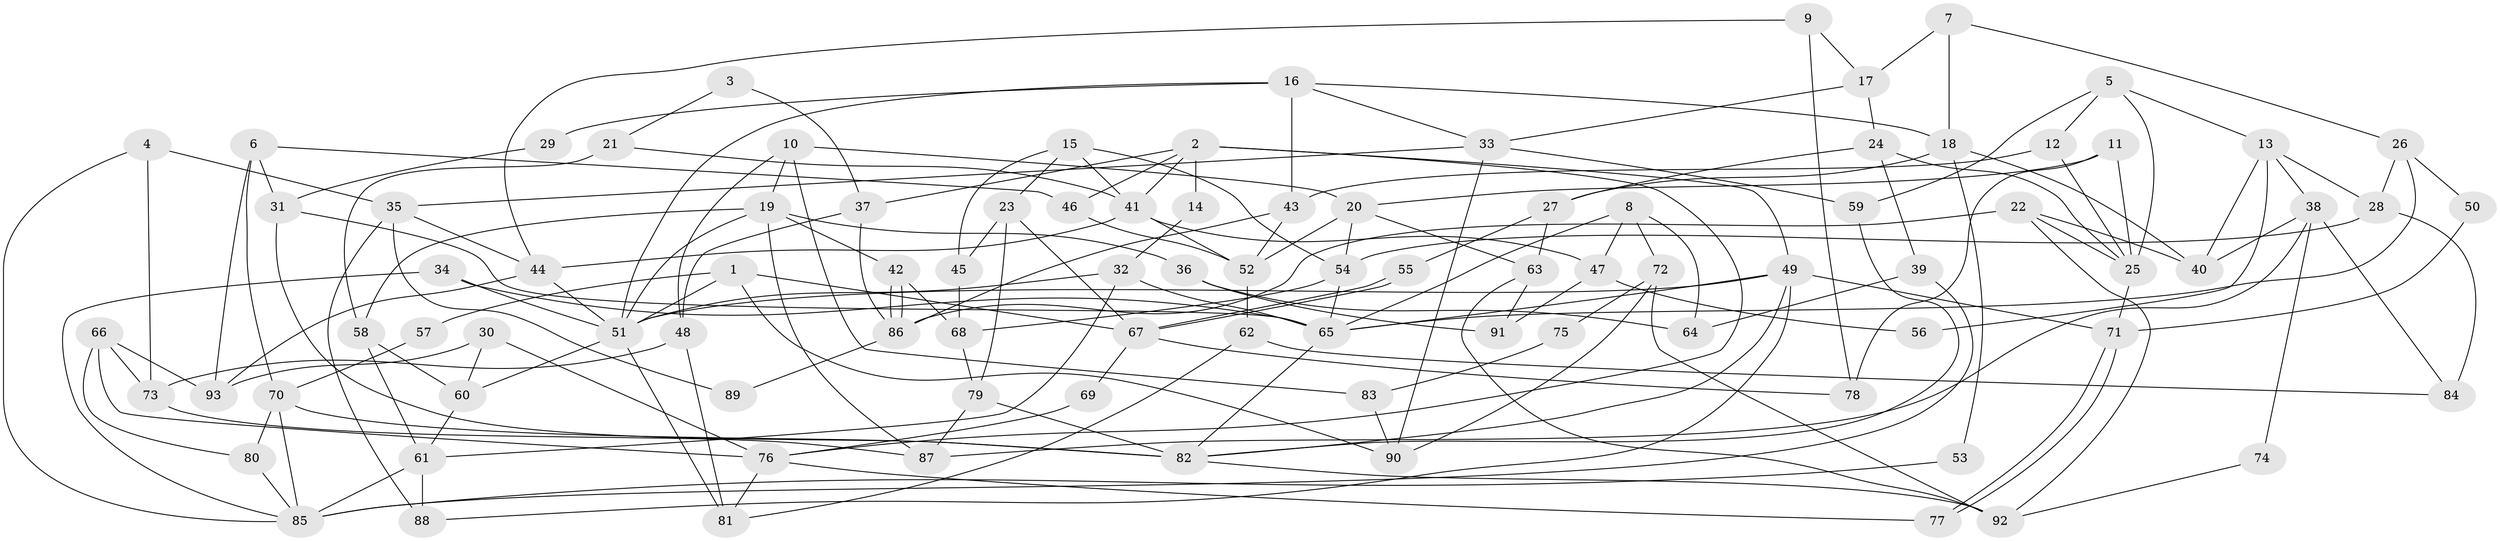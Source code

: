 // coarse degree distribution, {6: 0.16666666666666666, 10: 0.018518518518518517, 3: 0.09259259259259259, 4: 0.2037037037037037, 5: 0.24074074074074073, 2: 0.09259259259259259, 7: 0.09259259259259259, 8: 0.037037037037037035, 9: 0.037037037037037035, 13: 0.018518518518518517}
// Generated by graph-tools (version 1.1) at 2025/41/03/06/25 10:41:56]
// undirected, 93 vertices, 186 edges
graph export_dot {
graph [start="1"]
  node [color=gray90,style=filled];
  1;
  2;
  3;
  4;
  5;
  6;
  7;
  8;
  9;
  10;
  11;
  12;
  13;
  14;
  15;
  16;
  17;
  18;
  19;
  20;
  21;
  22;
  23;
  24;
  25;
  26;
  27;
  28;
  29;
  30;
  31;
  32;
  33;
  34;
  35;
  36;
  37;
  38;
  39;
  40;
  41;
  42;
  43;
  44;
  45;
  46;
  47;
  48;
  49;
  50;
  51;
  52;
  53;
  54;
  55;
  56;
  57;
  58;
  59;
  60;
  61;
  62;
  63;
  64;
  65;
  66;
  67;
  68;
  69;
  70;
  71;
  72;
  73;
  74;
  75;
  76;
  77;
  78;
  79;
  80;
  81;
  82;
  83;
  84;
  85;
  86;
  87;
  88;
  89;
  90;
  91;
  92;
  93;
  1 -- 67;
  1 -- 51;
  1 -- 57;
  1 -- 90;
  2 -- 49;
  2 -- 37;
  2 -- 14;
  2 -- 41;
  2 -- 46;
  2 -- 76;
  3 -- 37;
  3 -- 21;
  4 -- 85;
  4 -- 35;
  4 -- 73;
  5 -- 13;
  5 -- 12;
  5 -- 25;
  5 -- 59;
  6 -- 70;
  6 -- 31;
  6 -- 46;
  6 -- 93;
  7 -- 26;
  7 -- 18;
  7 -- 17;
  8 -- 64;
  8 -- 72;
  8 -- 47;
  8 -- 65;
  9 -- 17;
  9 -- 44;
  9 -- 78;
  10 -- 19;
  10 -- 20;
  10 -- 48;
  10 -- 83;
  11 -- 25;
  11 -- 78;
  11 -- 20;
  12 -- 43;
  12 -- 25;
  13 -- 38;
  13 -- 40;
  13 -- 28;
  13 -- 56;
  14 -- 32;
  15 -- 41;
  15 -- 54;
  15 -- 23;
  15 -- 45;
  16 -- 33;
  16 -- 51;
  16 -- 18;
  16 -- 29;
  16 -- 43;
  17 -- 33;
  17 -- 24;
  18 -- 40;
  18 -- 27;
  18 -- 53;
  19 -- 51;
  19 -- 87;
  19 -- 36;
  19 -- 42;
  19 -- 58;
  20 -- 54;
  20 -- 52;
  20 -- 63;
  21 -- 58;
  21 -- 41;
  22 -- 25;
  22 -- 86;
  22 -- 40;
  22 -- 92;
  23 -- 79;
  23 -- 45;
  23 -- 67;
  24 -- 25;
  24 -- 27;
  24 -- 39;
  25 -- 71;
  26 -- 65;
  26 -- 28;
  26 -- 50;
  27 -- 55;
  27 -- 63;
  28 -- 54;
  28 -- 84;
  29 -- 31;
  30 -- 93;
  30 -- 76;
  30 -- 60;
  31 -- 82;
  31 -- 65;
  32 -- 65;
  32 -- 51;
  32 -- 61;
  33 -- 35;
  33 -- 59;
  33 -- 90;
  34 -- 51;
  34 -- 65;
  34 -- 85;
  35 -- 88;
  35 -- 44;
  35 -- 89;
  36 -- 91;
  36 -- 64;
  37 -- 86;
  37 -- 48;
  38 -- 87;
  38 -- 84;
  38 -- 40;
  38 -- 74;
  39 -- 85;
  39 -- 64;
  41 -- 52;
  41 -- 44;
  41 -- 47;
  42 -- 86;
  42 -- 86;
  42 -- 68;
  43 -- 52;
  43 -- 86;
  44 -- 51;
  44 -- 93;
  45 -- 68;
  46 -- 52;
  47 -- 56;
  47 -- 91;
  48 -- 73;
  48 -- 81;
  49 -- 65;
  49 -- 51;
  49 -- 71;
  49 -- 82;
  49 -- 88;
  50 -- 71;
  51 -- 81;
  51 -- 60;
  52 -- 62;
  53 -- 85;
  54 -- 68;
  54 -- 65;
  55 -- 67;
  55 -- 67;
  57 -- 70;
  58 -- 60;
  58 -- 61;
  59 -- 82;
  60 -- 61;
  61 -- 85;
  61 -- 88;
  62 -- 81;
  62 -- 84;
  63 -- 91;
  63 -- 92;
  65 -- 82;
  66 -- 93;
  66 -- 80;
  66 -- 73;
  66 -- 76;
  67 -- 69;
  67 -- 78;
  68 -- 79;
  69 -- 76;
  70 -- 85;
  70 -- 82;
  70 -- 80;
  71 -- 77;
  71 -- 77;
  72 -- 92;
  72 -- 90;
  72 -- 75;
  73 -- 87;
  74 -- 92;
  75 -- 83;
  76 -- 77;
  76 -- 81;
  79 -- 82;
  79 -- 87;
  80 -- 85;
  82 -- 92;
  83 -- 90;
  86 -- 89;
}
